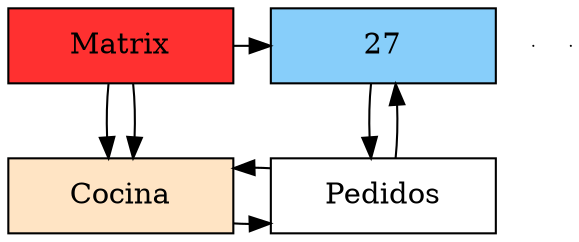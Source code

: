 digraph Sparce_Matrix {
node [shape=box]
MT[label="Matrix",width=1.5,style=filled,fillcolor=firebrick1,group=1];
e0[ shape = point, width = 0 ];
e1[ shape = point, width = 0 ];
V0[label="Cocina"width = 1.5 style = filled, fillcolor = bisque1, group = 1];
MT->V0
H0[label="27"width = 1.5 style = filled, fillcolor = lightskyblue, group =2];
MT->V0
MT->H0
{rank=same; MT;H0;}
"0xc00047e000"[label="Pedidos" width=1.5,group=2];
V0->"0xc00047e000"
"0xc00047e000"->V0
{rank=same V0;"0xc00047e000";}
H0->"0xc00047e000"
"0xc00047e000"->H0

}